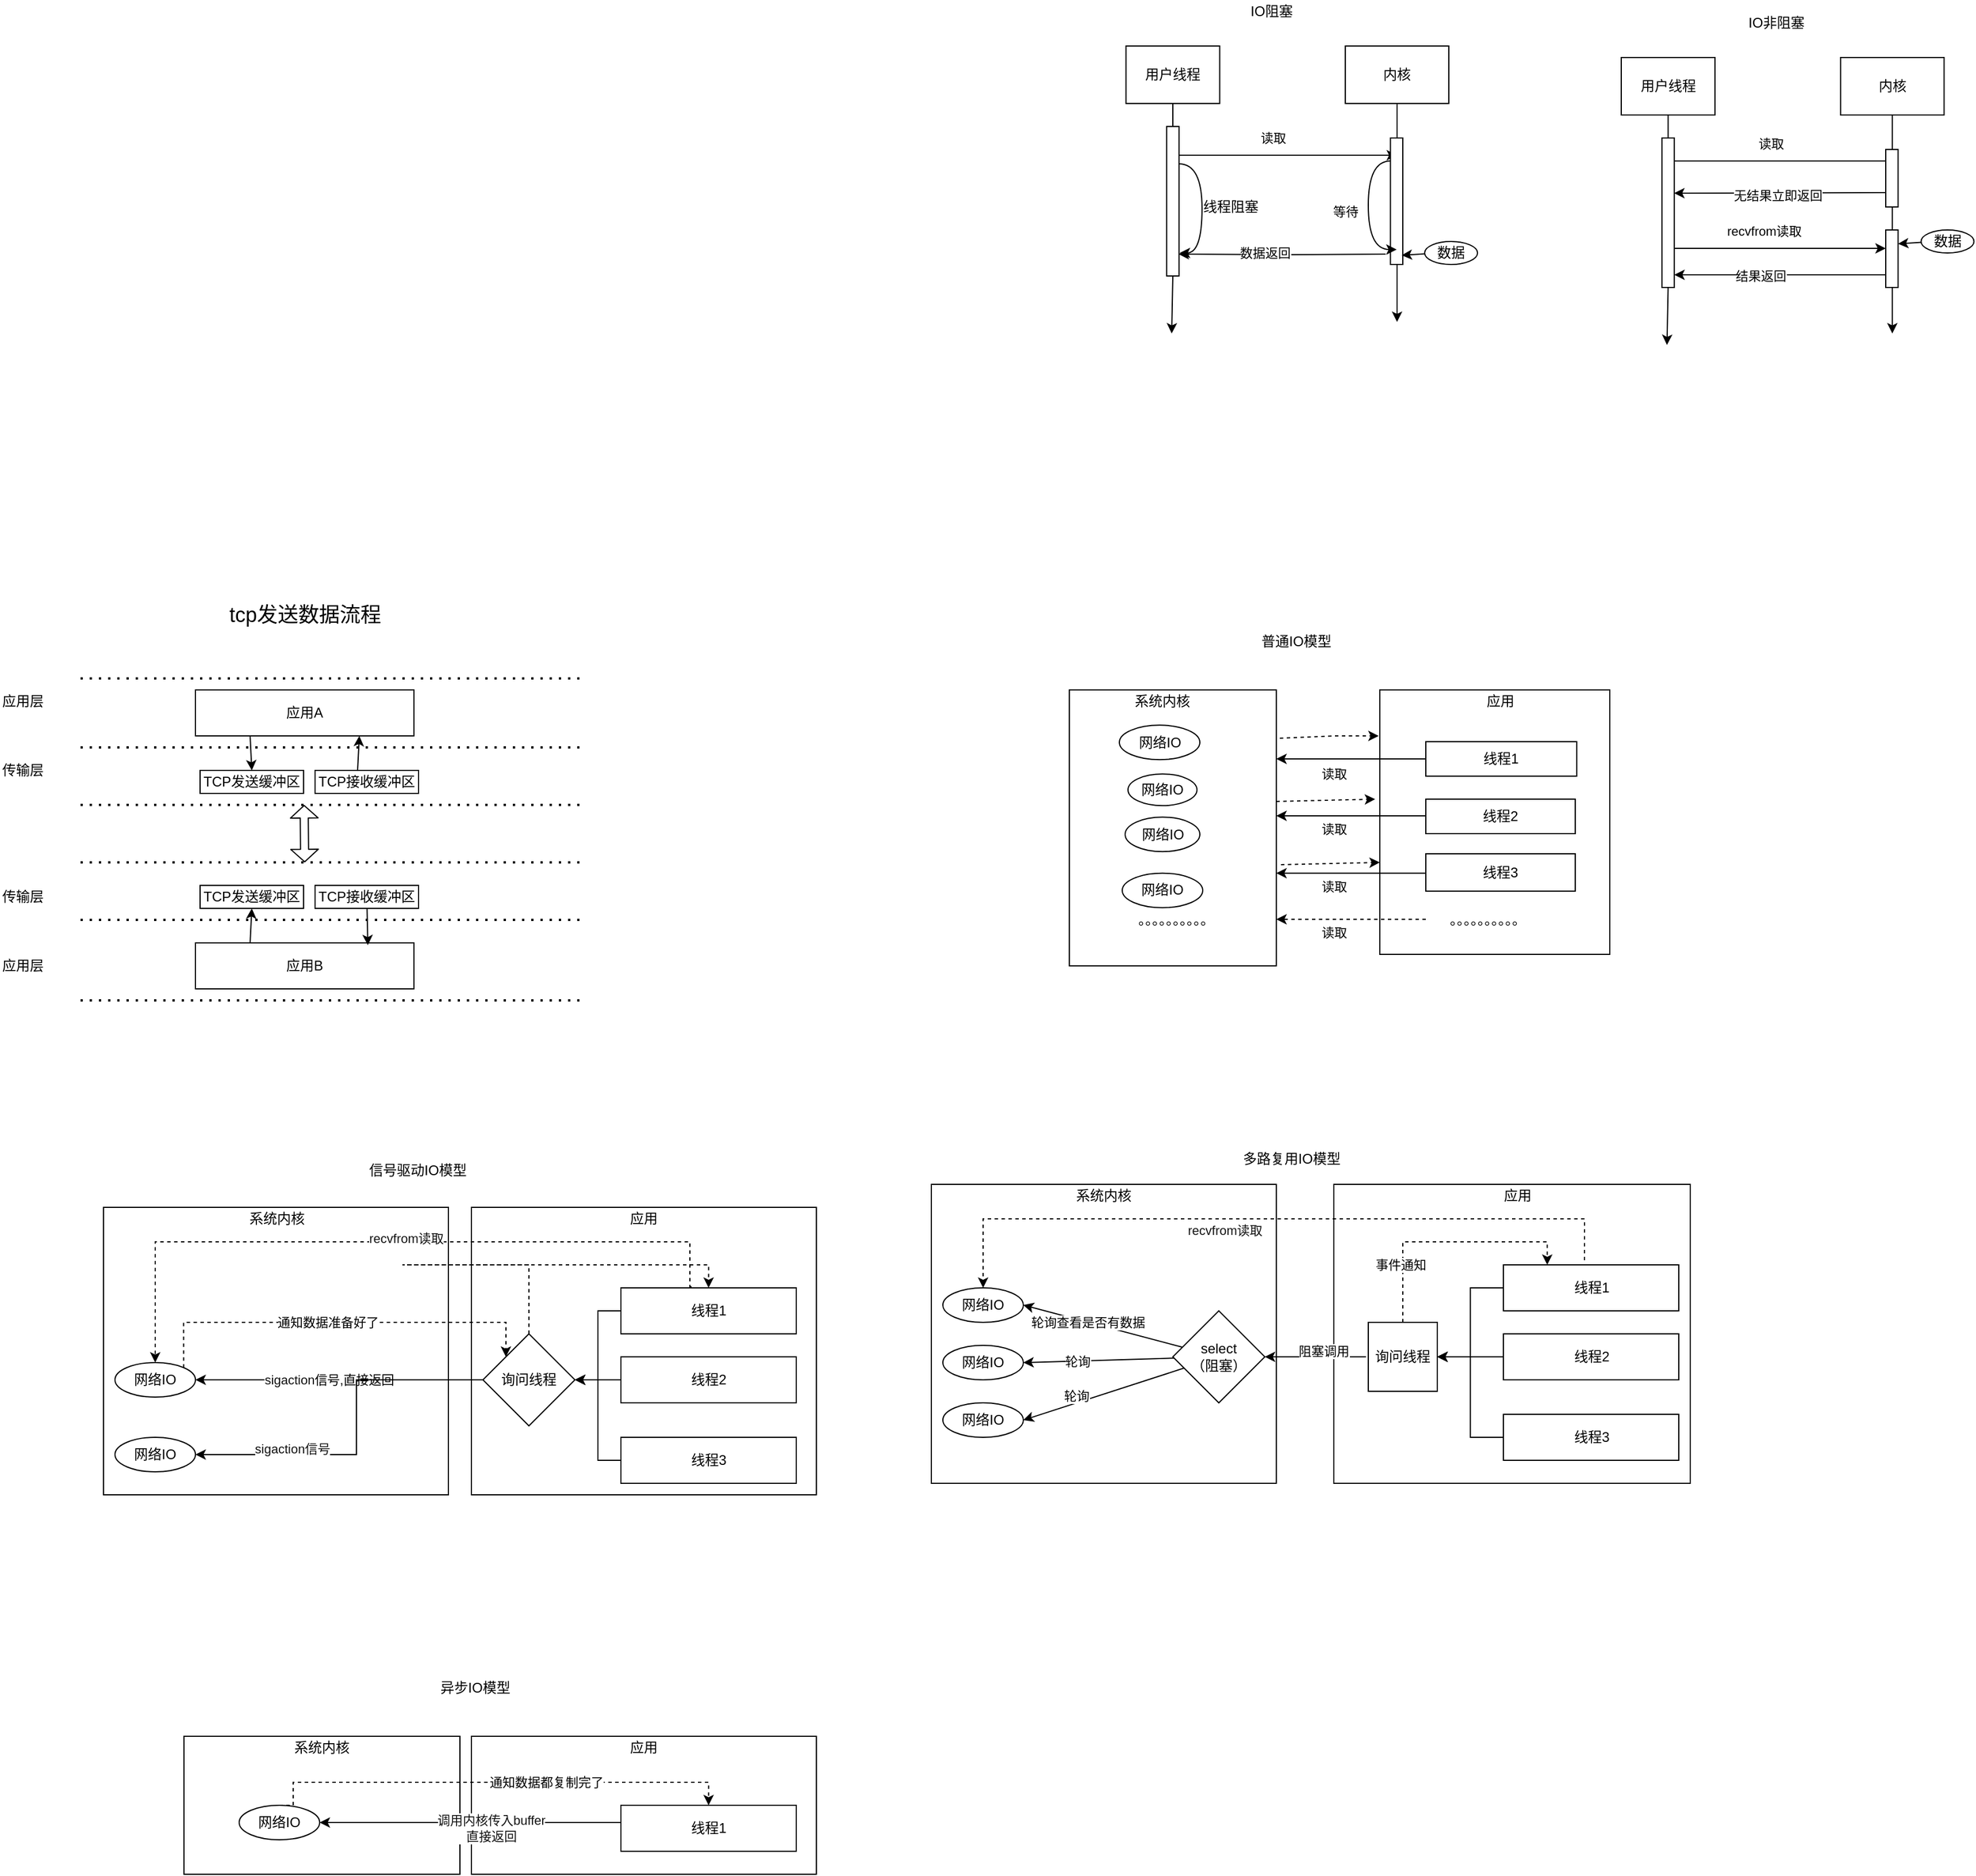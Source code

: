 <mxfile version="14.8.2" type="device"><diagram id="Kn2DZ5afT9jdVzMQtK-h" name="第 1 页"><mxGraphModel dx="1182" dy="1901" grid="1" gridSize="10" guides="1" tooltips="1" connect="1" arrows="1" fold="1" page="1" pageScale="1" pageWidth="827" pageHeight="1169" math="0" shadow="0"><root><mxCell id="0"/><mxCell id="1" parent="0"/><mxCell id="a8GpypXvlDyYK_e8W79C-1" value="应用A" style="rounded=0;whiteSpace=wrap;html=1;" parent="1" vertex="1"><mxGeometry x="220" y="200" width="190" height="40" as="geometry"/></mxCell><mxCell id="XIO72c-ocjLBE6wY5zEx-1" value="应用B" style="rounded=0;whiteSpace=wrap;html=1;" parent="1" vertex="1"><mxGeometry x="220" y="420" width="190" height="40" as="geometry"/></mxCell><mxCell id="XIO72c-ocjLBE6wY5zEx-2" value="" style="endArrow=none;dashed=1;html=1;dashPattern=1 3;strokeWidth=2;" parent="1" edge="1"><mxGeometry width="50" height="50" relative="1" as="geometry"><mxPoint x="120" y="250" as="sourcePoint"/><mxPoint x="560" y="250" as="targetPoint"/></mxGeometry></mxCell><mxCell id="XIO72c-ocjLBE6wY5zEx-3" value="" style="endArrow=none;dashed=1;html=1;dashPattern=1 3;strokeWidth=2;" parent="1" edge="1"><mxGeometry width="50" height="50" relative="1" as="geometry"><mxPoint x="120" y="400" as="sourcePoint"/><mxPoint x="560" y="400" as="targetPoint"/></mxGeometry></mxCell><mxCell id="XIO72c-ocjLBE6wY5zEx-4" value="" style="endArrow=none;dashed=1;html=1;dashPattern=1 3;strokeWidth=2;" parent="1" edge="1"><mxGeometry width="50" height="50" relative="1" as="geometry"><mxPoint x="120" y="300" as="sourcePoint"/><mxPoint x="560" y="300" as="targetPoint"/></mxGeometry></mxCell><mxCell id="XIO72c-ocjLBE6wY5zEx-5" value="" style="endArrow=none;dashed=1;html=1;dashPattern=1 3;strokeWidth=2;" parent="1" edge="1"><mxGeometry width="50" height="50" relative="1" as="geometry"><mxPoint x="120" y="350" as="sourcePoint"/><mxPoint x="560" y="350" as="targetPoint"/></mxGeometry></mxCell><mxCell id="XIO72c-ocjLBE6wY5zEx-7" value="传输层" style="text;html=1;strokeColor=none;fillColor=none;align=center;verticalAlign=middle;whiteSpace=wrap;rounded=0;" parent="1" vertex="1"><mxGeometry x="50" y="260" width="40" height="20" as="geometry"/></mxCell><mxCell id="XIO72c-ocjLBE6wY5zEx-8" value="传输层" style="text;html=1;strokeColor=none;fillColor=none;align=center;verticalAlign=middle;whiteSpace=wrap;rounded=0;" parent="1" vertex="1"><mxGeometry x="50" y="370" width="40" height="20" as="geometry"/></mxCell><mxCell id="XIO72c-ocjLBE6wY5zEx-9" value="" style="endArrow=none;dashed=1;html=1;dashPattern=1 3;strokeWidth=2;" parent="1" edge="1"><mxGeometry width="50" height="50" relative="1" as="geometry"><mxPoint x="120" y="470" as="sourcePoint"/><mxPoint x="560" y="470" as="targetPoint"/></mxGeometry></mxCell><mxCell id="XIO72c-ocjLBE6wY5zEx-10" value="" style="endArrow=none;dashed=1;html=1;dashPattern=1 3;strokeWidth=2;" parent="1" edge="1"><mxGeometry width="50" height="50" relative="1" as="geometry"><mxPoint x="120" y="190" as="sourcePoint"/><mxPoint x="560" y="190" as="targetPoint"/></mxGeometry></mxCell><mxCell id="XIO72c-ocjLBE6wY5zEx-11" value="应用层" style="text;html=1;strokeColor=none;fillColor=none;align=center;verticalAlign=middle;whiteSpace=wrap;rounded=0;" parent="1" vertex="1"><mxGeometry x="50" y="200" width="40" height="20" as="geometry"/></mxCell><mxCell id="XIO72c-ocjLBE6wY5zEx-12" value="应用层" style="text;html=1;strokeColor=none;fillColor=none;align=center;verticalAlign=middle;whiteSpace=wrap;rounded=0;" parent="1" vertex="1"><mxGeometry x="50" y="430" width="40" height="20" as="geometry"/></mxCell><mxCell id="XIO72c-ocjLBE6wY5zEx-13" value="" style="shape=flexArrow;endArrow=classic;startArrow=classic;html=1;endWidth=16;endSize=3.29;width=7;startWidth=16;startSize=3.29;" parent="1" edge="1"><mxGeometry width="100" height="100" relative="1" as="geometry"><mxPoint x="315" y="350" as="sourcePoint"/><mxPoint x="314.5" y="300" as="targetPoint"/></mxGeometry></mxCell><mxCell id="XIO72c-ocjLBE6wY5zEx-14" value="TCP发送缓冲区" style="rounded=0;whiteSpace=wrap;html=1;" parent="1" vertex="1"><mxGeometry x="224" y="270" width="90" height="20" as="geometry"/></mxCell><mxCell id="XIO72c-ocjLBE6wY5zEx-22" style="rounded=0;orthogonalLoop=1;jettySize=auto;html=1;entryX=0.75;entryY=1;entryDx=0;entryDy=0;exitX=0.411;exitY=0;exitDx=0;exitDy=0;exitPerimeter=0;" parent="1" source="XIO72c-ocjLBE6wY5zEx-15" target="a8GpypXvlDyYK_e8W79C-1" edge="1"><mxGeometry relative="1" as="geometry"/></mxCell><mxCell id="XIO72c-ocjLBE6wY5zEx-15" value="TCP接收缓冲区" style="rounded=0;whiteSpace=wrap;html=1;" parent="1" vertex="1"><mxGeometry x="324" y="270" width="90" height="20" as="geometry"/></mxCell><mxCell id="XIO72c-ocjLBE6wY5zEx-16" value="TCP发送缓冲区" style="rounded=0;whiteSpace=wrap;html=1;" parent="1" vertex="1"><mxGeometry x="224" y="370" width="90" height="20" as="geometry"/></mxCell><mxCell id="XIO72c-ocjLBE6wY5zEx-25" style="edgeStyle=none;rounded=0;orthogonalLoop=1;jettySize=auto;html=1;entryX=0.789;entryY=0.05;entryDx=0;entryDy=0;entryPerimeter=0;" parent="1" source="XIO72c-ocjLBE6wY5zEx-17" target="XIO72c-ocjLBE6wY5zEx-1" edge="1"><mxGeometry relative="1" as="geometry"/></mxCell><mxCell id="XIO72c-ocjLBE6wY5zEx-17" value="TCP接收缓冲区" style="rounded=0;whiteSpace=wrap;html=1;" parent="1" vertex="1"><mxGeometry x="324" y="370" width="90" height="20" as="geometry"/></mxCell><mxCell id="XIO72c-ocjLBE6wY5zEx-18" value="" style="endArrow=classic;html=1;exitX=0.25;exitY=1;exitDx=0;exitDy=0;entryX=0.5;entryY=0;entryDx=0;entryDy=0;" parent="1" source="a8GpypXvlDyYK_e8W79C-1" target="XIO72c-ocjLBE6wY5zEx-14" edge="1"><mxGeometry width="50" height="50" relative="1" as="geometry"><mxPoint x="280" y="140" as="sourcePoint"/><mxPoint x="330" y="90" as="targetPoint"/></mxGeometry></mxCell><mxCell id="XIO72c-ocjLBE6wY5zEx-26" value="" style="endArrow=classic;html=1;exitX=0.25;exitY=0;exitDx=0;exitDy=0;entryX=0.5;entryY=1;entryDx=0;entryDy=0;" parent="1" source="XIO72c-ocjLBE6wY5zEx-1" target="XIO72c-ocjLBE6wY5zEx-16" edge="1"><mxGeometry width="50" height="50" relative="1" as="geometry"><mxPoint x="150" y="460" as="sourcePoint"/><mxPoint x="200" y="410" as="targetPoint"/></mxGeometry></mxCell><mxCell id="XIO72c-ocjLBE6wY5zEx-27" value="&lt;font style=&quot;font-size: 18px&quot;&gt;tcp发送数据流程&lt;/font&gt;" style="text;html=1;strokeColor=none;fillColor=none;align=center;verticalAlign=middle;whiteSpace=wrap;rounded=0;" parent="1" vertex="1"><mxGeometry x="247.5" y="110" width="135" height="50" as="geometry"/></mxCell><mxCell id="dId85MxwdKty6TRsBODO-1" value="" style="rounded=0;whiteSpace=wrap;html=1;" vertex="1" parent="1"><mxGeometry x="140" y="650" width="300" height="250" as="geometry"/></mxCell><mxCell id="dId85MxwdKty6TRsBODO-4" value="" style="rounded=0;whiteSpace=wrap;html=1;" vertex="1" parent="1"><mxGeometry x="460" y="650" width="300" height="250" as="geometry"/></mxCell><mxCell id="dId85MxwdKty6TRsBODO-15" style="edgeStyle=orthogonalEdgeStyle;rounded=0;orthogonalLoop=1;jettySize=auto;html=1;entryX=1;entryY=0.5;entryDx=0;entryDy=0;" edge="1" parent="1" source="dId85MxwdKty6TRsBODO-5" target="dId85MxwdKty6TRsBODO-14"><mxGeometry relative="1" as="geometry"/></mxCell><mxCell id="dId85MxwdKty6TRsBODO-39" style="edgeStyle=orthogonalEdgeStyle;rounded=0;orthogonalLoop=1;jettySize=auto;html=1;entryX=0.5;entryY=0;entryDx=0;entryDy=0;exitX=0.75;exitY=0;exitDx=0;exitDy=0;dashed=1;" edge="1" parent="1" source="dId85MxwdKty6TRsBODO-5" target="dId85MxwdKty6TRsBODO-10"><mxGeometry relative="1" as="geometry"><Array as="points"><mxPoint x="652" y="719"/><mxPoint x="650" y="719"/><mxPoint x="650" y="680"/><mxPoint x="185" y="680"/></Array></mxGeometry></mxCell><mxCell id="dId85MxwdKty6TRsBODO-40" value="&lt;span style=&quot;color: rgb(18 , 18 , 18) ; font-family: , &amp;#34;blinkmacsystemfont&amp;#34; , &amp;#34;helvetica neue&amp;#34; , &amp;#34;pingfang sc&amp;#34; , &amp;#34;microsoft yahei&amp;#34; , &amp;#34;source han sans sc&amp;#34; , &amp;#34;noto sans cjk sc&amp;#34; , &amp;#34;wenquanyi micro hei&amp;#34; , sans-serif&quot;&gt;recvfrom读取&lt;/span&gt;" style="edgeLabel;html=1;align=center;verticalAlign=middle;resizable=0;points=[];" vertex="1" connectable="0" parent="dId85MxwdKty6TRsBODO-39"><mxGeometry x="0.029" y="-3" relative="1" as="geometry"><mxPoint as="offset"/></mxGeometry></mxCell><mxCell id="dId85MxwdKty6TRsBODO-5" value="线程1" style="rounded=0;whiteSpace=wrap;html=1;" vertex="1" parent="1"><mxGeometry x="590" y="720" width="152.5" height="40" as="geometry"/></mxCell><mxCell id="dId85MxwdKty6TRsBODO-16" style="edgeStyle=orthogonalEdgeStyle;rounded=0;orthogonalLoop=1;jettySize=auto;html=1;entryX=1;entryY=0.5;entryDx=0;entryDy=0;" edge="1" parent="1" source="dId85MxwdKty6TRsBODO-6" target="dId85MxwdKty6TRsBODO-14"><mxGeometry relative="1" as="geometry"><mxPoint x="270" y="760" as="targetPoint"/></mxGeometry></mxCell><mxCell id="dId85MxwdKty6TRsBODO-6" value="&lt;span&gt;线程2&lt;/span&gt;" style="rounded=0;whiteSpace=wrap;html=1;" vertex="1" parent="1"><mxGeometry x="590" y="780" width="152.5" height="40" as="geometry"/></mxCell><mxCell id="dId85MxwdKty6TRsBODO-17" style="edgeStyle=orthogonalEdgeStyle;rounded=0;orthogonalLoop=1;jettySize=auto;html=1;entryX=1;entryY=0.5;entryDx=0;entryDy=0;" edge="1" parent="1" source="dId85MxwdKty6TRsBODO-7" target="dId85MxwdKty6TRsBODO-14"><mxGeometry relative="1" as="geometry"/></mxCell><mxCell id="dId85MxwdKty6TRsBODO-7" value="线程3" style="rounded=0;whiteSpace=wrap;html=1;" vertex="1" parent="1"><mxGeometry x="590" y="850" width="152.5" height="40" as="geometry"/></mxCell><mxCell id="dId85MxwdKty6TRsBODO-25" style="edgeStyle=orthogonalEdgeStyle;rounded=0;orthogonalLoop=1;jettySize=auto;html=1;entryX=0;entryY=0;entryDx=0;entryDy=0;dashed=1;exitX=1;exitY=0;exitDx=0;exitDy=0;" edge="1" parent="1" source="dId85MxwdKty6TRsBODO-10" target="dId85MxwdKty6TRsBODO-14"><mxGeometry relative="1" as="geometry"><Array as="points"><mxPoint x="210" y="750"/><mxPoint x="490" y="750"/></Array></mxGeometry></mxCell><mxCell id="dId85MxwdKty6TRsBODO-26" value="通知数据准备好了" style="edgeLabel;html=1;align=center;verticalAlign=middle;resizable=0;points=[];" vertex="1" connectable="0" parent="dId85MxwdKty6TRsBODO-25"><mxGeometry x="-0.18" y="1" relative="1" as="geometry"><mxPoint x="21" y="1" as="offset"/></mxGeometry></mxCell><mxCell id="dId85MxwdKty6TRsBODO-10" value="网络IO" style="ellipse;whiteSpace=wrap;html=1;" vertex="1" parent="1"><mxGeometry x="150" y="785" width="70" height="30" as="geometry"/></mxCell><mxCell id="dId85MxwdKty6TRsBODO-19" style="rounded=0;orthogonalLoop=1;jettySize=auto;html=1;exitX=0;exitY=0.5;exitDx=0;exitDy=0;edgeStyle=orthogonalEdgeStyle;entryX=1;entryY=0.5;entryDx=0;entryDy=0;" edge="1" parent="1" source="dId85MxwdKty6TRsBODO-14" target="dId85MxwdKty6TRsBODO-10"><mxGeometry relative="1" as="geometry"><Array as="points"><mxPoint x="280" y="800"/><mxPoint x="280" y="800"/></Array></mxGeometry></mxCell><mxCell id="dId85MxwdKty6TRsBODO-22" value="&lt;span style=&quot;color: rgb(18 , 18 , 18) ; font-family: , &amp;#34;blinkmacsystemfont&amp;#34; , &amp;#34;helvetica neue&amp;#34; , &amp;#34;pingfang sc&amp;#34; , &amp;#34;microsoft yahei&amp;#34; , &amp;#34;source han sans sc&amp;#34; , &amp;#34;noto sans cjk sc&amp;#34; , &amp;#34;wenquanyi micro hei&amp;#34; , sans-serif&quot;&gt;sigaction&lt;/span&gt;信号,直接返回" style="edgeLabel;html=1;align=center;verticalAlign=middle;resizable=0;points=[];" vertex="1" connectable="0" parent="dId85MxwdKty6TRsBODO-19"><mxGeometry x="0.185" relative="1" as="geometry"><mxPoint x="14" as="offset"/></mxGeometry></mxCell><mxCell id="dId85MxwdKty6TRsBODO-28" style="edgeStyle=orthogonalEdgeStyle;rounded=0;orthogonalLoop=1;jettySize=auto;html=1;entryX=0.5;entryY=0;entryDx=0;entryDy=0;dashed=1;exitX=0.5;exitY=0;exitDx=0;exitDy=0;" edge="1" parent="1" source="dId85MxwdKty6TRsBODO-14" target="dId85MxwdKty6TRsBODO-5"><mxGeometry relative="1" as="geometry"><Array as="points"><mxPoint x="400" y="700"/><mxPoint x="614" y="700"/></Array></mxGeometry></mxCell><mxCell id="dId85MxwdKty6TRsBODO-31" style="edgeStyle=orthogonalEdgeStyle;rounded=0;orthogonalLoop=1;jettySize=auto;html=1;entryX=1;entryY=0.5;entryDx=0;entryDy=0;" edge="1" parent="1" source="dId85MxwdKty6TRsBODO-14" target="dId85MxwdKty6TRsBODO-30"><mxGeometry relative="1" as="geometry"><Array as="points"><mxPoint x="360" y="865"/></Array></mxGeometry></mxCell><mxCell id="dId85MxwdKty6TRsBODO-35" value="&lt;span style=&quot;color: rgb(18 , 18 , 18) ; font-family: , &amp;#34;blinkmacsystemfont&amp;#34; , &amp;#34;helvetica neue&amp;#34; , &amp;#34;pingfang sc&amp;#34; , &amp;#34;microsoft yahei&amp;#34; , &amp;#34;source han sans sc&amp;#34; , &amp;#34;noto sans cjk sc&amp;#34; , &amp;#34;wenquanyi micro hei&amp;#34; , sans-serif&quot;&gt;sigaction信号&lt;/span&gt;" style="edgeLabel;html=1;align=center;verticalAlign=middle;resizable=0;points=[];" vertex="1" connectable="0" parent="dId85MxwdKty6TRsBODO-31"><mxGeometry x="0.571" y="-1" relative="1" as="geometry"><mxPoint x="16" y="-4" as="offset"/></mxGeometry></mxCell><mxCell id="dId85MxwdKty6TRsBODO-14" value="询问线程" style="rhombus;whiteSpace=wrap;html=1;" vertex="1" parent="1"><mxGeometry x="470" y="760" width="80" height="80" as="geometry"/></mxCell><mxCell id="dId85MxwdKty6TRsBODO-30" value="网络IO" style="ellipse;whiteSpace=wrap;html=1;" vertex="1" parent="1"><mxGeometry x="150" y="850" width="70" height="30" as="geometry"/></mxCell><mxCell id="dId85MxwdKty6TRsBODO-37" value="系统内核" style="text;html=1;strokeColor=none;fillColor=none;align=center;verticalAlign=middle;whiteSpace=wrap;rounded=0;" vertex="1" parent="1"><mxGeometry x="258" y="650" width="66" height="20" as="geometry"/></mxCell><mxCell id="dId85MxwdKty6TRsBODO-38" value="应用" style="text;html=1;strokeColor=none;fillColor=none;align=center;verticalAlign=middle;whiteSpace=wrap;rounded=0;" vertex="1" parent="1"><mxGeometry x="590" y="650" width="40" height="20" as="geometry"/></mxCell><mxCell id="dId85MxwdKty6TRsBODO-41" value="信号驱动IO模型" style="text;html=1;strokeColor=none;fillColor=none;align=center;verticalAlign=middle;whiteSpace=wrap;rounded=0;" vertex="1" parent="1"><mxGeometry x="350" y="600" width="127" height="35" as="geometry"/></mxCell><mxCell id="dId85MxwdKty6TRsBODO-44" value="" style="rounded=0;whiteSpace=wrap;html=1;" vertex="1" parent="1"><mxGeometry x="860" y="630" width="300" height="260" as="geometry"/></mxCell><mxCell id="dId85MxwdKty6TRsBODO-45" value="" style="rounded=0;whiteSpace=wrap;html=1;" vertex="1" parent="1"><mxGeometry x="1210" y="630" width="310" height="260" as="geometry"/></mxCell><mxCell id="dId85MxwdKty6TRsBODO-46" style="edgeStyle=orthogonalEdgeStyle;rounded=0;orthogonalLoop=1;jettySize=auto;html=1;entryX=1;entryY=0.5;entryDx=0;entryDy=0;" edge="1" parent="1" source="dId85MxwdKty6TRsBODO-49" target="dId85MxwdKty6TRsBODO-79"><mxGeometry relative="1" as="geometry"><mxPoint x="890" y="720" as="targetPoint"/></mxGeometry></mxCell><mxCell id="dId85MxwdKty6TRsBODO-47" style="edgeStyle=orthogonalEdgeStyle;rounded=0;orthogonalLoop=1;jettySize=auto;html=1;exitX=0.462;exitY=-0.1;exitDx=0;exitDy=0;dashed=1;exitPerimeter=0;" edge="1" parent="1" source="dId85MxwdKty6TRsBODO-49" target="dId85MxwdKty6TRsBODO-66"><mxGeometry relative="1" as="geometry"><Array as="points"><mxPoint x="1428" y="660"/><mxPoint x="905" y="660"/></Array></mxGeometry></mxCell><mxCell id="dId85MxwdKty6TRsBODO-48" value="&lt;span style=&quot;color: rgb(18 , 18 , 18) ; font-family: , &amp;#34;blinkmacsystemfont&amp;#34; , &amp;#34;helvetica neue&amp;#34; , &amp;#34;pingfang sc&amp;#34; , &amp;#34;microsoft yahei&amp;#34; , &amp;#34;source han sans sc&amp;#34; , &amp;#34;noto sans cjk sc&amp;#34; , &amp;#34;wenquanyi micro hei&amp;#34; , sans-serif&quot;&gt;recvfrom读取&lt;/span&gt;" style="edgeLabel;html=1;align=center;verticalAlign=middle;resizable=0;points=[];" vertex="1" connectable="0" parent="dId85MxwdKty6TRsBODO-47"><mxGeometry x="0.029" y="-3" relative="1" as="geometry"><mxPoint x="-31" y="13" as="offset"/></mxGeometry></mxCell><mxCell id="dId85MxwdKty6TRsBODO-49" value="线程1" style="rounded=0;whiteSpace=wrap;html=1;" vertex="1" parent="1"><mxGeometry x="1357.5" y="700" width="152.5" height="40" as="geometry"/></mxCell><mxCell id="dId85MxwdKty6TRsBODO-50" style="edgeStyle=orthogonalEdgeStyle;rounded=0;orthogonalLoop=1;jettySize=auto;html=1;entryX=1;entryY=0.5;entryDx=0;entryDy=0;" edge="1" parent="1" source="dId85MxwdKty6TRsBODO-51" target="dId85MxwdKty6TRsBODO-79"><mxGeometry relative="1" as="geometry"><mxPoint x="890" y="740" as="targetPoint"/></mxGeometry></mxCell><mxCell id="dId85MxwdKty6TRsBODO-51" value="&lt;span&gt;线程2&lt;/span&gt;" style="rounded=0;whiteSpace=wrap;html=1;" vertex="1" parent="1"><mxGeometry x="1357.5" y="760" width="152.5" height="40" as="geometry"/></mxCell><mxCell id="dId85MxwdKty6TRsBODO-52" style="edgeStyle=orthogonalEdgeStyle;rounded=0;orthogonalLoop=1;jettySize=auto;html=1;entryX=1;entryY=0.5;entryDx=0;entryDy=0;" edge="1" parent="1" source="dId85MxwdKty6TRsBODO-53" target="dId85MxwdKty6TRsBODO-79"><mxGeometry relative="1" as="geometry"><mxPoint x="890" y="790" as="targetPoint"/></mxGeometry></mxCell><mxCell id="dId85MxwdKty6TRsBODO-53" value="线程3" style="rounded=0;whiteSpace=wrap;html=1;" vertex="1" parent="1"><mxGeometry x="1357.5" y="830" width="152.5" height="40" as="geometry"/></mxCell><mxCell id="dId85MxwdKty6TRsBODO-56" value="网络IO" style="ellipse;whiteSpace=wrap;html=1;" vertex="1" parent="1"><mxGeometry x="870" y="770" width="70" height="30" as="geometry"/></mxCell><mxCell id="dId85MxwdKty6TRsBODO-59" style="edgeStyle=orthogonalEdgeStyle;rounded=0;orthogonalLoop=1;jettySize=auto;html=1;exitX=1;exitY=0.5;exitDx=0;exitDy=0;startArrow=classic;startFill=1;endArrow=none;endFill=0;" edge="1" parent="1" source="dId85MxwdKty6TRsBODO-62"><mxGeometry relative="1" as="geometry"><Array as="points"/><mxPoint x="1238" y="780" as="targetPoint"/></mxGeometry></mxCell><mxCell id="dId85MxwdKty6TRsBODO-75" value="阻塞调用" style="edgeLabel;html=1;align=center;verticalAlign=middle;resizable=0;points=[];" vertex="1" connectable="0" parent="dId85MxwdKty6TRsBODO-59"><mxGeometry x="-0.067" y="3" relative="1" as="geometry"><mxPoint x="9" y="-2" as="offset"/></mxGeometry></mxCell><mxCell id="dId85MxwdKty6TRsBODO-67" style="rounded=0;orthogonalLoop=1;jettySize=auto;html=1;entryX=1;entryY=0.5;entryDx=0;entryDy=0;" edge="1" parent="1" source="dId85MxwdKty6TRsBODO-62" target="dId85MxwdKty6TRsBODO-66"><mxGeometry relative="1" as="geometry"/></mxCell><mxCell id="dId85MxwdKty6TRsBODO-71" value="轮询查看是否有数据" style="edgeLabel;html=1;align=center;verticalAlign=middle;resizable=0;points=[];" vertex="1" connectable="0" parent="dId85MxwdKty6TRsBODO-67"><mxGeometry x="0.19" relative="1" as="geometry"><mxPoint as="offset"/></mxGeometry></mxCell><mxCell id="dId85MxwdKty6TRsBODO-69" style="edgeStyle=none;rounded=0;orthogonalLoop=1;jettySize=auto;html=1;entryX=1;entryY=0.5;entryDx=0;entryDy=0;" edge="1" parent="1" source="dId85MxwdKty6TRsBODO-62" target="dId85MxwdKty6TRsBODO-56"><mxGeometry relative="1" as="geometry"/></mxCell><mxCell id="dId85MxwdKty6TRsBODO-72" value="轮询" style="edgeLabel;html=1;align=center;verticalAlign=middle;resizable=0;points=[];" vertex="1" connectable="0" parent="dId85MxwdKty6TRsBODO-69"><mxGeometry x="0.257" y="1" relative="1" as="geometry"><mxPoint x="-2" y="-1" as="offset"/></mxGeometry></mxCell><mxCell id="dId85MxwdKty6TRsBODO-70" style="edgeStyle=none;rounded=0;orthogonalLoop=1;jettySize=auto;html=1;entryX=1;entryY=0.5;entryDx=0;entryDy=0;" edge="1" parent="1" source="dId85MxwdKty6TRsBODO-62" target="dId85MxwdKty6TRsBODO-63"><mxGeometry relative="1" as="geometry"/></mxCell><mxCell id="dId85MxwdKty6TRsBODO-73" value="轮询" style="edgeLabel;html=1;align=center;verticalAlign=middle;resizable=0;points=[];" vertex="1" connectable="0" parent="dId85MxwdKty6TRsBODO-70"><mxGeometry x="0.234" y="1" relative="1" as="geometry"><mxPoint x="-8" y="-5" as="offset"/></mxGeometry></mxCell><mxCell id="dId85MxwdKty6TRsBODO-62" value="select&lt;br&gt;（阻塞）" style="rhombus;whiteSpace=wrap;html=1;" vertex="1" parent="1"><mxGeometry x="1070" y="740" width="80" height="80" as="geometry"/></mxCell><mxCell id="dId85MxwdKty6TRsBODO-63" value="网络IO" style="ellipse;whiteSpace=wrap;html=1;" vertex="1" parent="1"><mxGeometry x="870" y="820" width="70" height="30" as="geometry"/></mxCell><mxCell id="dId85MxwdKty6TRsBODO-64" value="系统内核" style="text;html=1;strokeColor=none;fillColor=none;align=center;verticalAlign=middle;whiteSpace=wrap;rounded=0;" vertex="1" parent="1"><mxGeometry x="977" y="630" width="66" height="20" as="geometry"/></mxCell><mxCell id="dId85MxwdKty6TRsBODO-65" value="应用" style="text;html=1;strokeColor=none;fillColor=none;align=center;verticalAlign=middle;whiteSpace=wrap;rounded=0;" vertex="1" parent="1"><mxGeometry x="1350" y="630" width="40" height="20" as="geometry"/></mxCell><mxCell id="dId85MxwdKty6TRsBODO-66" value="网络IO" style="ellipse;whiteSpace=wrap;html=1;" vertex="1" parent="1"><mxGeometry x="870" y="720" width="70" height="30" as="geometry"/></mxCell><mxCell id="dId85MxwdKty6TRsBODO-76" value="多路复用IO模型" style="text;html=1;strokeColor=none;fillColor=none;align=center;verticalAlign=middle;whiteSpace=wrap;rounded=0;" vertex="1" parent="1"><mxGeometry x="1110" y="590" width="127" height="35" as="geometry"/></mxCell><mxCell id="dId85MxwdKty6TRsBODO-81" style="edgeStyle=orthogonalEdgeStyle;rounded=0;orthogonalLoop=1;jettySize=auto;html=1;entryX=0.25;entryY=0;entryDx=0;entryDy=0;dashed=1;" edge="1" parent="1" source="dId85MxwdKty6TRsBODO-79" target="dId85MxwdKty6TRsBODO-49"><mxGeometry relative="1" as="geometry"><Array as="points"><mxPoint x="1270" y="680"/><mxPoint x="1396" y="680"/></Array></mxGeometry></mxCell><mxCell id="dId85MxwdKty6TRsBODO-82" value="事件通知" style="edgeLabel;html=1;align=center;verticalAlign=middle;resizable=0;points=[];" vertex="1" connectable="0" parent="dId85MxwdKty6TRsBODO-81"><mxGeometry x="-0.536" y="2" relative="1" as="geometry"><mxPoint as="offset"/></mxGeometry></mxCell><mxCell id="dId85MxwdKty6TRsBODO-79" value="询问线程" style="whiteSpace=wrap;html=1;aspect=fixed;" vertex="1" parent="1"><mxGeometry x="1240" y="750" width="60" height="60" as="geometry"/></mxCell><mxCell id="dId85MxwdKty6TRsBODO-80" style="edgeStyle=none;rounded=0;orthogonalLoop=1;jettySize=auto;html=1;exitX=0.5;exitY=1;exitDx=0;exitDy=0;" edge="1" parent="1" source="dId85MxwdKty6TRsBODO-63" target="dId85MxwdKty6TRsBODO-63"><mxGeometry relative="1" as="geometry"/></mxCell><mxCell id="dId85MxwdKty6TRsBODO-200" style="edgeStyle=none;rounded=0;orthogonalLoop=1;jettySize=auto;html=1;entryX=-0.005;entryY=0.174;entryDx=0;entryDy=0;entryPerimeter=0;startArrow=none;startFill=0;endArrow=classic;endFill=1;exitX=1.017;exitY=0.175;exitDx=0;exitDy=0;exitPerimeter=0;dashed=1;" edge="1" parent="1" source="dId85MxwdKty6TRsBODO-83" target="dId85MxwdKty6TRsBODO-84"><mxGeometry relative="1" as="geometry"><Array as="points"><mxPoint x="1210" y="240"/></Array></mxGeometry></mxCell><mxCell id="dId85MxwdKty6TRsBODO-83" value="" style="rounded=0;whiteSpace=wrap;html=1;" vertex="1" parent="1"><mxGeometry x="980" y="200" width="180" height="240" as="geometry"/></mxCell><mxCell id="dId85MxwdKty6TRsBODO-84" value="" style="rounded=0;whiteSpace=wrap;html=1;" vertex="1" parent="1"><mxGeometry x="1250" y="200" width="200" height="230" as="geometry"/></mxCell><mxCell id="dId85MxwdKty6TRsBODO-88" value="线程1" style="rounded=0;whiteSpace=wrap;html=1;" vertex="1" parent="1"><mxGeometry x="1290" y="245" width="131.25" height="30" as="geometry"/></mxCell><mxCell id="dId85MxwdKty6TRsBODO-90" value="&lt;span&gt;线程2&lt;/span&gt;" style="rounded=0;whiteSpace=wrap;html=1;" vertex="1" parent="1"><mxGeometry x="1290" y="295" width="130" height="30" as="geometry"/></mxCell><mxCell id="dId85MxwdKty6TRsBODO-92" value="线程3" style="rounded=0;whiteSpace=wrap;html=1;" vertex="1" parent="1"><mxGeometry x="1290" y="342.5" width="130" height="32.5" as="geometry"/></mxCell><mxCell id="dId85MxwdKty6TRsBODO-93" value="网络IO" style="ellipse;whiteSpace=wrap;html=1;" vertex="1" parent="1"><mxGeometry x="1031" y="273.13" width="60" height="27.5" as="geometry"/></mxCell><mxCell id="dId85MxwdKty6TRsBODO-103" value="网络IO" style="ellipse;whiteSpace=wrap;html=1;" vertex="1" parent="1"><mxGeometry x="1028.5" y="310.63" width="65" height="30" as="geometry"/></mxCell><mxCell id="dId85MxwdKty6TRsBODO-104" value="系统内核" style="text;html=1;strokeColor=none;fillColor=none;align=center;verticalAlign=middle;whiteSpace=wrap;rounded=0;" vertex="1" parent="1"><mxGeometry x="1027.5" y="200" width="66" height="20" as="geometry"/></mxCell><mxCell id="dId85MxwdKty6TRsBODO-105" value="应用" style="text;html=1;strokeColor=none;fillColor=none;align=center;verticalAlign=middle;whiteSpace=wrap;rounded=0;" vertex="1" parent="1"><mxGeometry x="1335" y="200" width="40" height="20" as="geometry"/></mxCell><mxCell id="dId85MxwdKty6TRsBODO-106" value="网络IO" style="ellipse;whiteSpace=wrap;html=1;" vertex="1" parent="1"><mxGeometry x="1023.5" y="230.63" width="70" height="30" as="geometry"/></mxCell><mxCell id="dId85MxwdKty6TRsBODO-107" value="普通IO模型" style="text;html=1;strokeColor=none;fillColor=none;align=center;verticalAlign=middle;whiteSpace=wrap;rounded=0;" vertex="1" parent="1"><mxGeometry x="1114" y="140" width="127" height="35" as="geometry"/></mxCell><mxCell id="dId85MxwdKty6TRsBODO-111" style="edgeStyle=none;rounded=0;orthogonalLoop=1;jettySize=auto;html=1;exitX=0.5;exitY=1;exitDx=0;exitDy=0;" edge="1" parent="1" source="dId85MxwdKty6TRsBODO-103" target="dId85MxwdKty6TRsBODO-103"><mxGeometry relative="1" as="geometry"/></mxCell><mxCell id="dId85MxwdKty6TRsBODO-118" value="。。。。。。。。。。" style="text;html=1;strokeColor=none;fillColor=none;align=center;verticalAlign=middle;whiteSpace=wrap;rounded=0;" vertex="1" parent="1"><mxGeometry x="1323.75" y="390" width="40" height="20" as="geometry"/></mxCell><mxCell id="dId85MxwdKty6TRsBODO-120" value="网络IO" style="ellipse;whiteSpace=wrap;html=1;" vertex="1" parent="1"><mxGeometry x="1026" y="359.38" width="70" height="30" as="geometry"/></mxCell><mxCell id="dId85MxwdKty6TRsBODO-122" value="。。。。。。。。。。" style="text;html=1;strokeColor=none;fillColor=none;align=center;verticalAlign=middle;whiteSpace=wrap;rounded=0;" vertex="1" parent="1"><mxGeometry x="1052.5" y="390" width="40" height="20" as="geometry"/></mxCell><mxCell id="dId85MxwdKty6TRsBODO-124" value="" style="endArrow=classic;html=1;exitX=0;exitY=0.5;exitDx=0;exitDy=0;entryX=1;entryY=0.25;entryDx=0;entryDy=0;" edge="1" parent="1" source="dId85MxwdKty6TRsBODO-88" target="dId85MxwdKty6TRsBODO-83"><mxGeometry width="50" height="50" relative="1" as="geometry"><mxPoint x="830" y="260" as="sourcePoint"/><mxPoint x="880" y="210" as="targetPoint"/></mxGeometry></mxCell><mxCell id="dId85MxwdKty6TRsBODO-126" value="读取" style="edgeLabel;html=1;align=center;verticalAlign=middle;resizable=0;points=[];" vertex="1" connectable="0" parent="dId85MxwdKty6TRsBODO-124"><mxGeometry x="0.415" relative="1" as="geometry"><mxPoint x="12" y="13" as="offset"/></mxGeometry></mxCell><mxCell id="dId85MxwdKty6TRsBODO-128" value="" style="endArrow=classic;html=1;exitX=0;exitY=0.5;exitDx=0;exitDy=0;entryX=1;entryY=0.25;entryDx=0;entryDy=0;" edge="1" parent="1"><mxGeometry width="50" height="50" relative="1" as="geometry"><mxPoint x="1290" y="309.5" as="sourcePoint"/><mxPoint x="1160" y="309.5" as="targetPoint"/></mxGeometry></mxCell><mxCell id="dId85MxwdKty6TRsBODO-129" value="读取" style="edgeLabel;html=1;align=center;verticalAlign=middle;resizable=0;points=[];" vertex="1" connectable="0" parent="dId85MxwdKty6TRsBODO-128"><mxGeometry x="0.415" relative="1" as="geometry"><mxPoint x="12" y="11" as="offset"/></mxGeometry></mxCell><mxCell id="dId85MxwdKty6TRsBODO-130" value="" style="endArrow=classic;html=1;exitX=0;exitY=0.5;exitDx=0;exitDy=0;entryX=1;entryY=0.25;entryDx=0;entryDy=0;" edge="1" parent="1"><mxGeometry width="50" height="50" relative="1" as="geometry"><mxPoint x="1290" y="359.38" as="sourcePoint"/><mxPoint x="1160" y="359.38" as="targetPoint"/></mxGeometry></mxCell><mxCell id="dId85MxwdKty6TRsBODO-131" value="读取" style="edgeLabel;html=1;align=center;verticalAlign=middle;resizable=0;points=[];" vertex="1" connectable="0" parent="dId85MxwdKty6TRsBODO-130"><mxGeometry x="0.415" relative="1" as="geometry"><mxPoint x="12" y="11" as="offset"/></mxGeometry></mxCell><mxCell id="dId85MxwdKty6TRsBODO-132" value="" style="endArrow=classic;html=1;exitX=0;exitY=0.5;exitDx=0;exitDy=0;entryX=1;entryY=0.25;entryDx=0;entryDy=0;dashed=1;" edge="1" parent="1"><mxGeometry width="50" height="50" relative="1" as="geometry"><mxPoint x="1290" y="399.5" as="sourcePoint"/><mxPoint x="1160" y="399.5" as="targetPoint"/></mxGeometry></mxCell><mxCell id="dId85MxwdKty6TRsBODO-133" value="读取" style="edgeLabel;html=1;align=center;verticalAlign=middle;resizable=0;points=[];" vertex="1" connectable="0" parent="dId85MxwdKty6TRsBODO-132"><mxGeometry x="0.415" relative="1" as="geometry"><mxPoint x="12" y="11" as="offset"/></mxGeometry></mxCell><mxCell id="dId85MxwdKty6TRsBODO-134" value="用户线程" style="rounded=0;whiteSpace=wrap;html=1;" vertex="1" parent="1"><mxGeometry x="1029.26" y="-360" width="81.5" height="50" as="geometry"/></mxCell><mxCell id="dId85MxwdKty6TRsBODO-135" value="内核" style="rounded=0;whiteSpace=wrap;html=1;" vertex="1" parent="1"><mxGeometry x="1220" y="-360" width="90" height="50" as="geometry"/></mxCell><mxCell id="dId85MxwdKty6TRsBODO-137" value="" style="endArrow=classic;html=1;exitX=0.5;exitY=1;exitDx=0;exitDy=0;startArrow=none;" edge="1" parent="1" source="dId85MxwdKty6TRsBODO-139"><mxGeometry width="50" height="50" relative="1" as="geometry"><mxPoint x="1060" y="-170" as="sourcePoint"/><mxPoint x="1069" y="-110" as="targetPoint"/></mxGeometry></mxCell><mxCell id="dId85MxwdKty6TRsBODO-138" value="" style="endArrow=classic;html=1;exitX=0.5;exitY=1;exitDx=0;exitDy=0;" edge="1" parent="1" source="dId85MxwdKty6TRsBODO-135"><mxGeometry width="50" height="50" relative="1" as="geometry"><mxPoint x="1310" y="-280" as="sourcePoint"/><mxPoint x="1265" y="-120" as="targetPoint"/></mxGeometry></mxCell><mxCell id="dId85MxwdKty6TRsBODO-143" style="edgeStyle=orthogonalEdgeStyle;rounded=0;orthogonalLoop=1;jettySize=auto;html=1;startArrow=none;startFill=0;endArrow=classic;endFill=1;" edge="1" parent="1" source="dId85MxwdKty6TRsBODO-139"><mxGeometry relative="1" as="geometry"><mxPoint x="1265" y="-265" as="targetPoint"/><Array as="points"><mxPoint x="1259" y="-265"/></Array></mxGeometry></mxCell><mxCell id="dId85MxwdKty6TRsBODO-155" value="读取" style="edgeLabel;html=1;align=center;verticalAlign=middle;resizable=0;points=[];" vertex="1" connectable="0" parent="dId85MxwdKty6TRsBODO-143"><mxGeometry x="0.106" y="-1" relative="1" as="geometry"><mxPoint x="-24" y="-16" as="offset"/></mxGeometry></mxCell><mxCell id="dId85MxwdKty6TRsBODO-139" value="" style="rounded=0;whiteSpace=wrap;html=1;" vertex="1" parent="1"><mxGeometry x="1064.63" y="-290" width="10.75" height="130" as="geometry"/></mxCell><mxCell id="dId85MxwdKty6TRsBODO-140" value="" style="endArrow=none;html=1;exitX=0.5;exitY=1;exitDx=0;exitDy=0;" edge="1" parent="1" source="dId85MxwdKty6TRsBODO-134" target="dId85MxwdKty6TRsBODO-139"><mxGeometry width="50" height="50" relative="1" as="geometry"><mxPoint x="1069.25" y="-310" as="sourcePoint"/><mxPoint x="1069" y="-110" as="targetPoint"/></mxGeometry></mxCell><mxCell id="dId85MxwdKty6TRsBODO-156" style="edgeStyle=orthogonalEdgeStyle;rounded=0;orthogonalLoop=1;jettySize=auto;html=1;entryX=0.965;entryY=0.854;entryDx=0;entryDy=0;entryPerimeter=0;startArrow=none;startFill=0;endArrow=classic;endFill=1;" edge="1" parent="1" target="dId85MxwdKty6TRsBODO-139"><mxGeometry relative="1" as="geometry"><mxPoint x="1255" y="-179" as="sourcePoint"/></mxGeometry></mxCell><mxCell id="dId85MxwdKty6TRsBODO-157" value="数据返回" style="edgeLabel;html=1;align=center;verticalAlign=middle;resizable=0;points=[];" vertex="1" connectable="0" parent="dId85MxwdKty6TRsBODO-156"><mxGeometry x="-0.233" y="-2" relative="1" as="geometry"><mxPoint x="-36" as="offset"/></mxGeometry></mxCell><mxCell id="dId85MxwdKty6TRsBODO-141" value="" style="rounded=0;whiteSpace=wrap;html=1;" vertex="1" parent="1"><mxGeometry x="1259.25" y="-280" width="10.75" height="110" as="geometry"/></mxCell><mxCell id="dId85MxwdKty6TRsBODO-158" style="edgeStyle=orthogonalEdgeStyle;rounded=0;orthogonalLoop=1;jettySize=auto;html=1;exitX=1;exitY=0.25;exitDx=0;exitDy=0;entryX=1.058;entryY=0.846;entryDx=0;entryDy=0;entryPerimeter=0;startArrow=none;startFill=0;endArrow=classic;endFill=1;curved=1;" edge="1" parent="1" source="dId85MxwdKty6TRsBODO-139" target="dId85MxwdKty6TRsBODO-139"><mxGeometry relative="1" as="geometry"/></mxCell><mxCell id="dId85MxwdKty6TRsBODO-159" value="线程阻塞" style="text;html=1;align=center;verticalAlign=middle;resizable=0;points=[];autosize=1;strokeColor=none;" vertex="1" parent="1"><mxGeometry x="1090" y="-230" width="60" height="20" as="geometry"/></mxCell><mxCell id="dId85MxwdKty6TRsBODO-160" style="edgeStyle=orthogonalEdgeStyle;curved=1;rounded=0;orthogonalLoop=1;jettySize=auto;html=1;entryX=0.5;entryY=0.882;entryDx=0;entryDy=0;entryPerimeter=0;startArrow=none;startFill=0;endArrow=classic;endFill=1;" edge="1" parent="1" source="dId85MxwdKty6TRsBODO-141" target="dId85MxwdKty6TRsBODO-141"><mxGeometry relative="1" as="geometry"><Array as="points"><mxPoint x="1240" y="-260"/><mxPoint x="1240" y="-183"/></Array></mxGeometry></mxCell><mxCell id="dId85MxwdKty6TRsBODO-163" value="等待" style="edgeLabel;html=1;align=center;verticalAlign=middle;resizable=0;points=[];" vertex="1" connectable="0" parent="dId85MxwdKty6TRsBODO-160"><mxGeometry x="-0.186" y="1" relative="1" as="geometry"><mxPoint x="-21" y="14" as="offset"/></mxGeometry></mxCell><mxCell id="dId85MxwdKty6TRsBODO-165" style="rounded=0;orthogonalLoop=1;jettySize=auto;html=1;entryX=0.907;entryY=0.927;entryDx=0;entryDy=0;entryPerimeter=0;startArrow=none;startFill=0;endArrow=classic;endFill=1;" edge="1" parent="1" source="dId85MxwdKty6TRsBODO-164" target="dId85MxwdKty6TRsBODO-141"><mxGeometry relative="1" as="geometry"/></mxCell><mxCell id="dId85MxwdKty6TRsBODO-164" value="数据" style="ellipse;whiteSpace=wrap;html=1;" vertex="1" parent="1"><mxGeometry x="1289" y="-190" width="46" height="20" as="geometry"/></mxCell><mxCell id="dId85MxwdKty6TRsBODO-166" value="IO阻塞" style="text;html=1;strokeColor=none;fillColor=none;align=center;verticalAlign=middle;whiteSpace=wrap;rounded=0;" vertex="1" parent="1"><mxGeometry x="1110.76" y="-400" width="90" height="20" as="geometry"/></mxCell><mxCell id="dId85MxwdKty6TRsBODO-167" value="用户线程" style="rounded=0;whiteSpace=wrap;html=1;" vertex="1" parent="1"><mxGeometry x="1460" y="-350" width="81.5" height="50" as="geometry"/></mxCell><mxCell id="dId85MxwdKty6TRsBODO-168" value="内核" style="rounded=0;whiteSpace=wrap;html=1;" vertex="1" parent="1"><mxGeometry x="1650.74" y="-350" width="90" height="50" as="geometry"/></mxCell><mxCell id="dId85MxwdKty6TRsBODO-169" value="" style="endArrow=classic;html=1;exitX=0.5;exitY=1;exitDx=0;exitDy=0;startArrow=none;" edge="1" parent="1" source="dId85MxwdKty6TRsBODO-173"><mxGeometry width="50" height="50" relative="1" as="geometry"><mxPoint x="1490.74" y="-160" as="sourcePoint"/><mxPoint x="1499.74" y="-100" as="targetPoint"/></mxGeometry></mxCell><mxCell id="dId85MxwdKty6TRsBODO-170" value="" style="endArrow=classic;html=1;exitX=0.5;exitY=1;exitDx=0;exitDy=0;" edge="1" parent="1" source="dId85MxwdKty6TRsBODO-168"><mxGeometry width="50" height="50" relative="1" as="geometry"><mxPoint x="1740.74" y="-270" as="sourcePoint"/><mxPoint x="1695.74" y="-110" as="targetPoint"/></mxGeometry></mxCell><mxCell id="dId85MxwdKty6TRsBODO-171" style="edgeStyle=orthogonalEdgeStyle;rounded=0;orthogonalLoop=1;jettySize=auto;html=1;startArrow=none;startFill=0;endArrow=classic;endFill=1;" edge="1" parent="1" source="dId85MxwdKty6TRsBODO-173"><mxGeometry relative="1" as="geometry"><mxPoint x="1695.74" y="-255" as="targetPoint"/><Array as="points"><mxPoint x="1696" y="-260"/></Array></mxGeometry></mxCell><mxCell id="dId85MxwdKty6TRsBODO-172" value="读取" style="edgeLabel;html=1;align=center;verticalAlign=middle;resizable=0;points=[];" vertex="1" connectable="0" parent="dId85MxwdKty6TRsBODO-171"><mxGeometry x="0.106" y="-1" relative="1" as="geometry"><mxPoint x="-24" y="-16" as="offset"/></mxGeometry></mxCell><mxCell id="dId85MxwdKty6TRsBODO-173" value="" style="rounded=0;whiteSpace=wrap;html=1;" vertex="1" parent="1"><mxGeometry x="1495.37" y="-280" width="10.75" height="130" as="geometry"/></mxCell><mxCell id="dId85MxwdKty6TRsBODO-174" value="" style="endArrow=none;html=1;exitX=0.5;exitY=1;exitDx=0;exitDy=0;" edge="1" parent="1" source="dId85MxwdKty6TRsBODO-167" target="dId85MxwdKty6TRsBODO-173"><mxGeometry width="50" height="50" relative="1" as="geometry"><mxPoint x="1499.99" y="-300" as="sourcePoint"/><mxPoint x="1499.74" y="-100" as="targetPoint"/></mxGeometry></mxCell><mxCell id="dId85MxwdKty6TRsBODO-175" style="edgeStyle=orthogonalEdgeStyle;rounded=0;orthogonalLoop=1;jettySize=auto;html=1;startArrow=none;startFill=0;endArrow=classic;endFill=1;exitX=0;exitY=0.75;exitDx=0;exitDy=0;" edge="1" parent="1" source="dId85MxwdKty6TRsBODO-177"><mxGeometry relative="1" as="geometry"><mxPoint x="1661.86" y="-239" as="sourcePoint"/><mxPoint x="1506" y="-232" as="targetPoint"/><Array as="points"><mxPoint x="1506" y="-232"/></Array></mxGeometry></mxCell><mxCell id="dId85MxwdKty6TRsBODO-176" value="无结果立即返回" style="edgeLabel;html=1;align=center;verticalAlign=middle;resizable=0;points=[];" vertex="1" connectable="0" parent="dId85MxwdKty6TRsBODO-175"><mxGeometry x="-0.233" y="-2" relative="1" as="geometry"><mxPoint x="-24" y="4" as="offset"/></mxGeometry></mxCell><mxCell id="dId85MxwdKty6TRsBODO-177" value="" style="rounded=0;whiteSpace=wrap;html=1;" vertex="1" parent="1"><mxGeometry x="1689.99" y="-270" width="10.75" height="50" as="geometry"/></mxCell><mxCell id="dId85MxwdKty6TRsBODO-184" value="IO非阻塞" style="text;html=1;strokeColor=none;fillColor=none;align=center;verticalAlign=middle;whiteSpace=wrap;rounded=0;" vertex="1" parent="1"><mxGeometry x="1550" y="-390" width="90" height="20" as="geometry"/></mxCell><mxCell id="dId85MxwdKty6TRsBODO-185" style="edgeStyle=none;rounded=0;orthogonalLoop=1;jettySize=auto;html=1;exitX=0.75;exitY=1;exitDx=0;exitDy=0;startArrow=none;startFill=0;endArrow=classic;endFill=1;" edge="1" parent="1" source="dId85MxwdKty6TRsBODO-184" target="dId85MxwdKty6TRsBODO-184"><mxGeometry relative="1" as="geometry"/></mxCell><mxCell id="dId85MxwdKty6TRsBODO-186" style="edgeStyle=orthogonalEdgeStyle;rounded=0;orthogonalLoop=1;jettySize=auto;html=1;startArrow=none;startFill=0;endArrow=classic;endFill=1;" edge="1" parent="1"><mxGeometry relative="1" as="geometry"><mxPoint x="1690" y="-184" as="targetPoint"/><Array as="points"><mxPoint x="1689.86" y="-184"/></Array><mxPoint x="1506.24" y="-184" as="sourcePoint"/></mxGeometry></mxCell><mxCell id="dId85MxwdKty6TRsBODO-187" value="recvfrom读取" style="edgeLabel;html=1;align=center;verticalAlign=middle;resizable=0;points=[];" vertex="1" connectable="0" parent="dId85MxwdKty6TRsBODO-186"><mxGeometry x="0.106" y="-1" relative="1" as="geometry"><mxPoint x="-24" y="-16" as="offset"/></mxGeometry></mxCell><mxCell id="dId85MxwdKty6TRsBODO-188" style="edgeStyle=orthogonalEdgeStyle;rounded=0;orthogonalLoop=1;jettySize=auto;html=1;startArrow=none;startFill=0;endArrow=classic;endFill=1;exitX=0;exitY=0.75;exitDx=0;exitDy=0;" edge="1" parent="1" source="dId85MxwdKty6TRsBODO-190"><mxGeometry relative="1" as="geometry"><mxPoint x="1680" y="-161" as="sourcePoint"/><mxPoint x="1506.12" y="-161" as="targetPoint"/><Array as="points"><mxPoint x="1690" y="-161"/></Array></mxGeometry></mxCell><mxCell id="dId85MxwdKty6TRsBODO-189" value="结果返回" style="edgeLabel;html=1;align=center;verticalAlign=middle;resizable=0;points=[];" vertex="1" connectable="0" parent="dId85MxwdKty6TRsBODO-188"><mxGeometry x="-0.233" y="-2" relative="1" as="geometry"><mxPoint x="-40" y="3" as="offset"/></mxGeometry></mxCell><mxCell id="dId85MxwdKty6TRsBODO-190" value="" style="rounded=0;whiteSpace=wrap;html=1;" vertex="1" parent="1"><mxGeometry x="1689.99" y="-200" width="10.75" height="50" as="geometry"/></mxCell><mxCell id="dId85MxwdKty6TRsBODO-198" style="rounded=0;orthogonalLoop=1;jettySize=auto;html=1;entryX=0.907;entryY=0.927;entryDx=0;entryDy=0;entryPerimeter=0;startArrow=none;startFill=0;endArrow=classic;endFill=1;" edge="1" parent="1" source="dId85MxwdKty6TRsBODO-199"><mxGeometry relative="1" as="geometry"><mxPoint x="1700.74" y="-188.03" as="targetPoint"/></mxGeometry></mxCell><mxCell id="dId85MxwdKty6TRsBODO-199" value="数据" style="ellipse;whiteSpace=wrap;html=1;" vertex="1" parent="1"><mxGeometry x="1720.74" y="-200" width="46" height="20" as="geometry"/></mxCell><mxCell id="dId85MxwdKty6TRsBODO-201" style="edgeStyle=none;rounded=0;orthogonalLoop=1;jettySize=auto;html=1;entryX=-0.005;entryY=0.174;entryDx=0;entryDy=0;entryPerimeter=0;startArrow=none;startFill=0;endArrow=classic;endFill=1;exitX=1.017;exitY=0.175;exitDx=0;exitDy=0;exitPerimeter=0;dashed=1;" edge="1" parent="1"><mxGeometry relative="1" as="geometry"><mxPoint x="1160" y="296.98" as="sourcePoint"/><mxPoint x="1245.94" y="295" as="targetPoint"/></mxGeometry></mxCell><mxCell id="dId85MxwdKty6TRsBODO-202" style="edgeStyle=none;rounded=0;orthogonalLoop=1;jettySize=auto;html=1;entryX=-0.005;entryY=0.174;entryDx=0;entryDy=0;entryPerimeter=0;startArrow=none;startFill=0;endArrow=classic;endFill=1;exitX=1.017;exitY=0.175;exitDx=0;exitDy=0;exitPerimeter=0;dashed=1;" edge="1" parent="1"><mxGeometry relative="1" as="geometry"><mxPoint x="1164.06" y="351.98" as="sourcePoint"/><mxPoint x="1250" y="350" as="targetPoint"/></mxGeometry></mxCell><mxCell id="dId85MxwdKty6TRsBODO-203" value="" style="rounded=0;whiteSpace=wrap;html=1;" vertex="1" parent="1"><mxGeometry x="210" y="1110" width="240" height="120" as="geometry"/></mxCell><mxCell id="dId85MxwdKty6TRsBODO-204" value="" style="rounded=0;whiteSpace=wrap;html=1;" vertex="1" parent="1"><mxGeometry x="460" y="1110" width="300" height="120" as="geometry"/></mxCell><mxCell id="dId85MxwdKty6TRsBODO-208" value="线程1" style="rounded=0;whiteSpace=wrap;html=1;" vertex="1" parent="1"><mxGeometry x="590" y="1170" width="152.5" height="40" as="geometry"/></mxCell><mxCell id="dId85MxwdKty6TRsBODO-213" style="edgeStyle=orthogonalEdgeStyle;rounded=0;orthogonalLoop=1;jettySize=auto;html=1;entryX=0.5;entryY=0;entryDx=0;entryDy=0;dashed=1;exitX=0.5;exitY=0;exitDx=0;exitDy=0;" edge="1" parent="1" source="dId85MxwdKty6TRsBODO-215" target="dId85MxwdKty6TRsBODO-208"><mxGeometry relative="1" as="geometry"><Array as="points"><mxPoint x="305" y="1150"/><mxPoint x="666" y="1150"/></Array><mxPoint x="490" y="1240" as="targetPoint"/></mxGeometry></mxCell><mxCell id="dId85MxwdKty6TRsBODO-214" value="通知数据都复制完了" style="edgeLabel;html=1;align=center;verticalAlign=middle;resizable=0;points=[];" vertex="1" connectable="0" parent="dId85MxwdKty6TRsBODO-213"><mxGeometry x="-0.18" y="1" relative="1" as="geometry"><mxPoint x="82" y="1" as="offset"/></mxGeometry></mxCell><mxCell id="dId85MxwdKty6TRsBODO-215" value="网络IO" style="ellipse;whiteSpace=wrap;html=1;" vertex="1" parent="1"><mxGeometry x="258" y="1170" width="70" height="30" as="geometry"/></mxCell><mxCell id="dId85MxwdKty6TRsBODO-216" style="rounded=0;orthogonalLoop=1;jettySize=auto;html=1;edgeStyle=orthogonalEdgeStyle;entryX=1;entryY=0.5;entryDx=0;entryDy=0;exitX=0;exitY=0.5;exitDx=0;exitDy=0;" edge="1" parent="1" source="dId85MxwdKty6TRsBODO-208" target="dId85MxwdKty6TRsBODO-215"><mxGeometry relative="1" as="geometry"><Array as="points"><mxPoint x="590" y="1185"/></Array><mxPoint x="470" y="1260" as="sourcePoint"/></mxGeometry></mxCell><mxCell id="dId85MxwdKty6TRsBODO-217" value="&lt;font color=&quot;#121212&quot;&gt;调用内核传入buffer&lt;br&gt;直接返回&lt;br&gt;&lt;/font&gt;" style="edgeLabel;html=1;align=center;verticalAlign=middle;resizable=0;points=[];" vertex="1" connectable="0" parent="dId85MxwdKty6TRsBODO-216"><mxGeometry x="0.185" relative="1" as="geometry"><mxPoint x="40" y="5" as="offset"/></mxGeometry></mxCell><mxCell id="dId85MxwdKty6TRsBODO-223" value="系统内核" style="text;html=1;strokeColor=none;fillColor=none;align=center;verticalAlign=middle;whiteSpace=wrap;rounded=0;" vertex="1" parent="1"><mxGeometry x="297" y="1110" width="66" height="20" as="geometry"/></mxCell><mxCell id="dId85MxwdKty6TRsBODO-224" value="应用" style="text;html=1;strokeColor=none;fillColor=none;align=center;verticalAlign=middle;whiteSpace=wrap;rounded=0;" vertex="1" parent="1"><mxGeometry x="590" y="1110" width="40" height="20" as="geometry"/></mxCell><mxCell id="dId85MxwdKty6TRsBODO-225" value="异步IO模型" style="text;html=1;strokeColor=none;fillColor=none;align=center;verticalAlign=middle;whiteSpace=wrap;rounded=0;" vertex="1" parent="1"><mxGeometry x="400" y="1050" width="127" height="35" as="geometry"/></mxCell></root></mxGraphModel></diagram></mxfile>